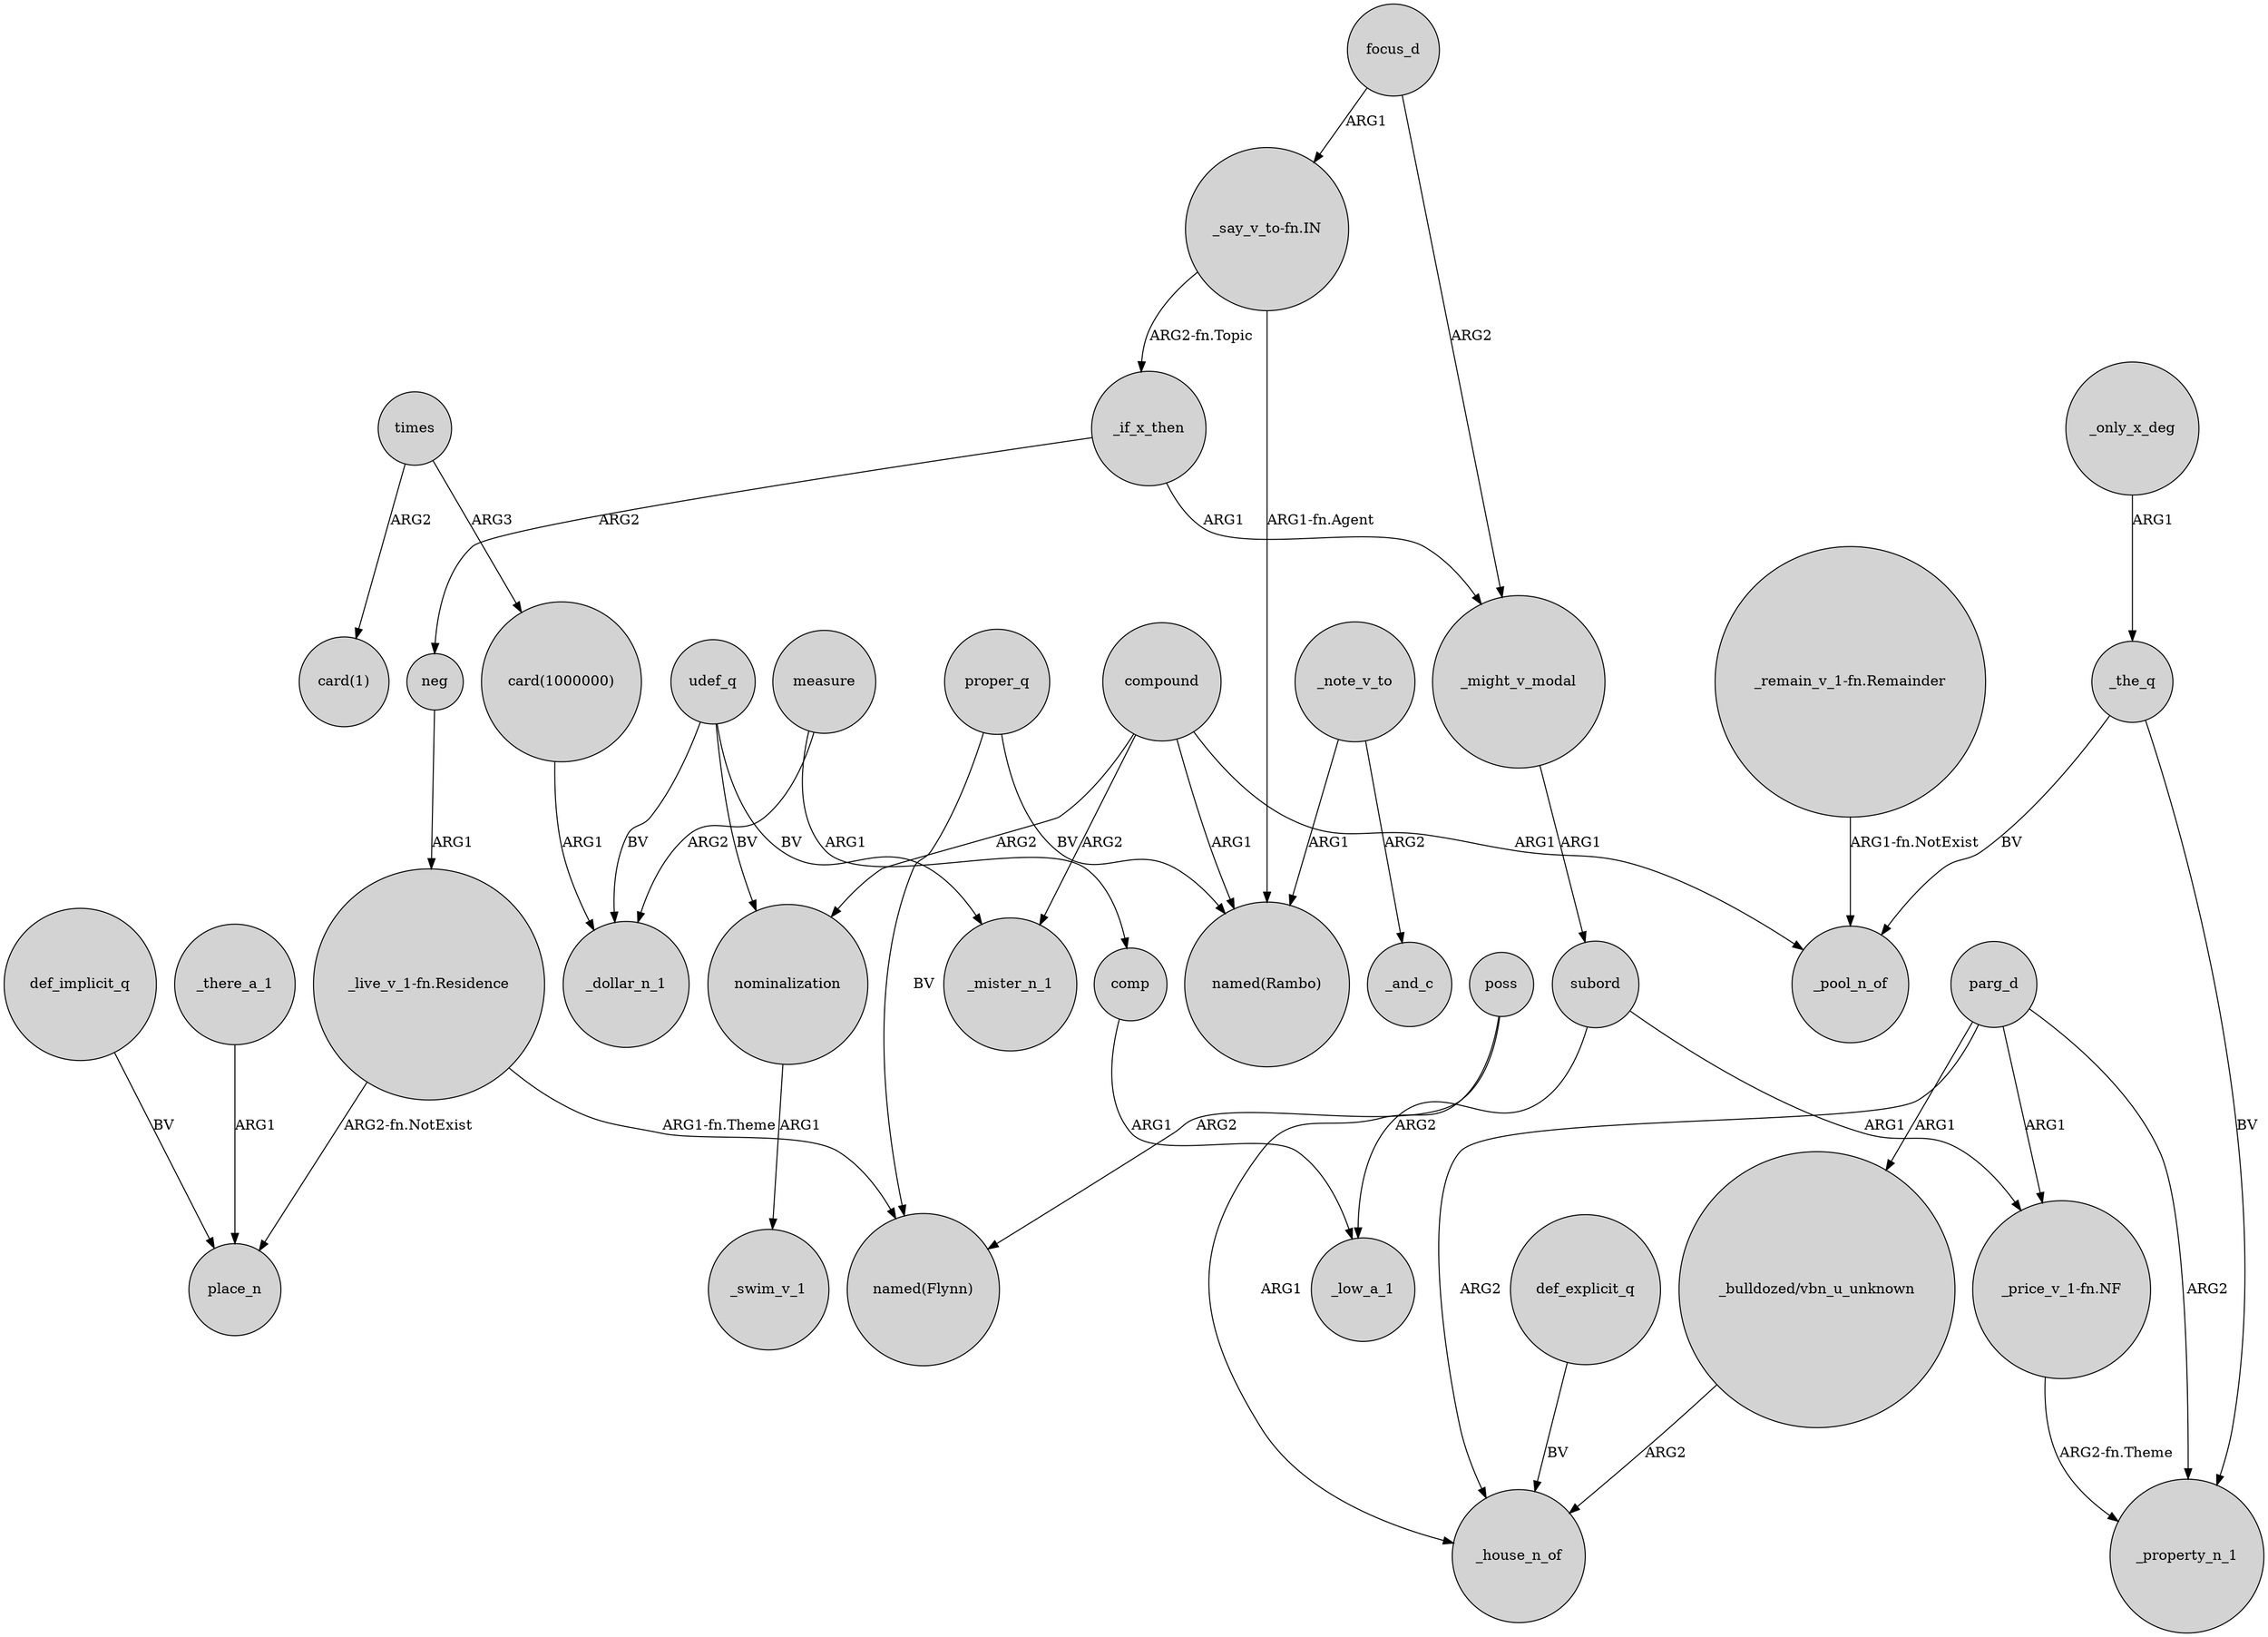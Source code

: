 digraph {
	node [shape=circle style=filled]
	poss -> "named(Flynn)" [label=ARG2]
	"card(1000000)" -> _dollar_n_1 [label=ARG1]
	"_bulldozed/vbn_u_unknown" -> _house_n_of [label=ARG2]
	"_say_v_to-fn.IN" -> _if_x_then [label="ARG2-fn.Topic"]
	"_live_v_1-fn.Residence" -> place_n [label="ARG2-fn.NotExist"]
	parg_d -> "_bulldozed/vbn_u_unknown" [label=ARG1]
	subord -> _low_a_1 [label=ARG2]
	"_say_v_to-fn.IN" -> "named(Rambo)" [label="ARG1-fn.Agent"]
	compound -> _mister_n_1 [label=ARG2]
	parg_d -> _house_n_of [label=ARG2]
	udef_q -> _mister_n_1 [label=BV]
	measure -> comp [label=ARG1]
	poss -> _house_n_of [label=ARG1]
	def_implicit_q -> place_n [label=BV]
	compound -> nominalization [label=ARG2]
	proper_q -> "named(Rambo)" [label=BV]
	_if_x_then -> _might_v_modal [label=ARG1]
	"_live_v_1-fn.Residence" -> "named(Flynn)" [label="ARG1-fn.Theme"]
	_if_x_then -> neg [label=ARG2]
	compound -> _pool_n_of [label=ARG1]
	"_price_v_1-fn.NF" -> _property_n_1 [label="ARG2-fn.Theme"]
	parg_d -> _property_n_1 [label=ARG2]
	def_explicit_q -> _house_n_of [label=BV]
	_the_q -> _property_n_1 [label=BV]
	times -> "card(1)" [label=ARG2]
	neg -> "_live_v_1-fn.Residence" [label=ARG1]
	times -> "card(1000000)" [label=ARG3]
	measure -> _dollar_n_1 [label=ARG2]
	_only_x_deg -> _the_q [label=ARG1]
	_might_v_modal -> subord [label=ARG1]
	subord -> "_price_v_1-fn.NF" [label=ARG1]
	proper_q -> "named(Flynn)" [label=BV]
	udef_q -> nominalization [label=BV]
	_the_q -> _pool_n_of [label=BV]
	nominalization -> _swim_v_1 [label=ARG1]
	_note_v_to -> _and_c [label=ARG2]
	parg_d -> "_price_v_1-fn.NF" [label=ARG1]
	_note_v_to -> "named(Rambo)" [label=ARG1]
	focus_d -> _might_v_modal [label=ARG2]
	compound -> "named(Rambo)" [label=ARG1]
	_there_a_1 -> place_n [label=ARG1]
	"_remain_v_1-fn.Remainder" -> _pool_n_of [label="ARG1-fn.NotExist"]
	udef_q -> _dollar_n_1 [label=BV]
	focus_d -> "_say_v_to-fn.IN" [label=ARG1]
	comp -> _low_a_1 [label=ARG1]
}
